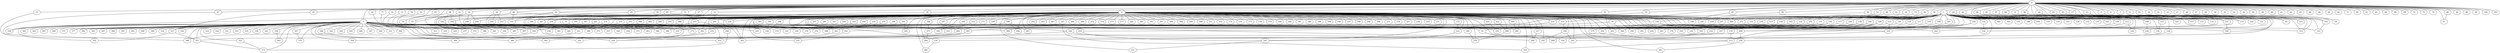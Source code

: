
graph graphname {
    0 -- 1
0 -- 2
0 -- 3
0 -- 4
0 -- 5
0 -- 6
0 -- 7
0 -- 8
0 -- 9
0 -- 10
0 -- 11
0 -- 12
0 -- 13
0 -- 14
0 -- 15
0 -- 16
0 -- 17
0 -- 18
0 -- 19
0 -- 20
0 -- 21
0 -- 22
0 -- 23
0 -- 24
0 -- 25
0 -- 26
0 -- 27
0 -- 28
0 -- 29
0 -- 30
0 -- 31
0 -- 32
0 -- 33
0 -- 34
0 -- 35
0 -- 36
0 -- 37
0 -- 38
0 -- 39
0 -- 40
0 -- 41
0 -- 42
0 -- 43
0 -- 44
0 -- 45
0 -- 46
0 -- 47
0 -- 48
0 -- 49
0 -- 50
0 -- 51
0 -- 52
0 -- 53
0 -- 54
0 -- 55
0 -- 56
0 -- 57
0 -- 58
0 -- 59
0 -- 60
0 -- 61
0 -- 62
0 -- 63
0 -- 64
0 -- 65
0 -- 66
0 -- 67
0 -- 68
0 -- 69
0 -- 70
0 -- 71
0 -- 72
0 -- 73
0 -- 74
0 -- 75
0 -- 76
0 -- 77
0 -- 78
0 -- 79
0 -- 80
0 -- 81
0 -- 82
0 -- 83
0 -- 84
0 -- 85
0 -- 86
0 -- 87
0 -- 88
0 -- 89
0 -- 90
0 -- 91
0 -- 92
0 -- 93
0 -- 94
0 -- 95
0 -- 96
0 -- 97
0 -- 98
0 -- 99
0 -- 100
0 -- 101
0 -- 102
0 -- 103
1 -- 128
1 -- 130
1 -- 131
1 -- 132
1 -- 133
1 -- 134
1 -- 129
1 -- 136
1 -- 137
1 -- 138
1 -- 139
1 -- 140
1 -- 141
1 -- 142
1 -- 143
1 -- 144
1 -- 145
1 -- 146
1 -- 147
1 -- 148
1 -- 149
1 -- 150
1 -- 151
1 -- 152
1 -- 153
1 -- 154
1 -- 155
1 -- 156
1 -- 157
1 -- 158
1 -- 159
1 -- 160
1 -- 161
1 -- 162
1 -- 163
1 -- 135
1 -- 104
1 -- 105
1 -- 106
1 -- 107
1 -- 108
1 -- 109
1 -- 110
1 -- 111
1 -- 112
1 -- 113
1 -- 114
1 -- 115
1 -- 116
1 -- 117
1 -- 118
1 -- 119
1 -- 120
1 -- 121
1 -- 122
1 -- 123
1 -- 124
1 -- 125
1 -- 126
1 -- 127
2 -- 164
2 -- 165
2 -- 166
2 -- 167
2 -- 168
2 -- 169
2 -- 170
2 -- 171
2 -- 172
2 -- 173
2 -- 174
2 -- 175
2 -- 176
2 -- 177
2 -- 178
2 -- 179
2 -- 180
2 -- 181
2 -- 182
2 -- 183
2 -- 184
2 -- 185
2 -- 186
2 -- 187
2 -- 188
2 -- 189
2 -- 190
2 -- 191
2 -- 192
2 -- 193
2 -- 194
2 -- 195
2 -- 196
2 -- 197
2 -- 198
2 -- 199
2 -- 200
2 -- 201
2 -- 202
2 -- 203
2 -- 204
2 -- 205
2 -- 206
2 -- 207
2 -- 208
2 -- 209
2 -- 210
2 -- 211
2 -- 212
2 -- 213
2 -- 214
2 -- 215
2 -- 216
2 -- 217
2 -- 218
2 -- 219
2 -- 220
2 -- 221
2 -- 222
2 -- 223
2 -- 224
2 -- 225
2 -- 226
2 -- 227
2 -- 228
2 -- 229
2 -- 230
2 -- 231
2 -- 232
2 -- 233
2 -- 234
2 -- 235
2 -- 236
2 -- 237
2 -- 238
2 -- 239
2 -- 240
2 -- 241
2 -- 242
2 -- 243
2 -- 244
2 -- 245
2 -- 246
2 -- 247
2 -- 248
2 -- 249
2 -- 250
2 -- 251
2 -- 252
2 -- 253
2 -- 254
2 -- 255
2 -- 256
2 -- 257
2 -- 258
2 -- 259
2 -- 260
2 -- 261
2 -- 262
2 -- 263
2 -- 264
2 -- 265
2 -- 266
2 -- 267
2 -- 268
2 -- 269
2 -- 270
2 -- 271
2 -- 272
2 -- 273
2 -- 274
2 -- 275
2 -- 276
2 -- 277
2 -- 278
2 -- 279
2 -- 280
2 -- 281
2 -- 282
2 -- 283
2 -- 284
2 -- 285
2 -- 286
2 -- 287
2 -- 288
2 -- 289
2 -- 290
2 -- 291
2 -- 292
2 -- 293
2 -- 294
2 -- 295
2 -- 296
2 -- 297
2 -- 298
2 -- 299
2 -- 300
2 -- 301
2 -- 302
2 -- 303
2 -- 304
2 -- 305
2 -- 306
2 -- 307
2 -- 308
2 -- 309
2 -- 310
2 -- 311
2 -- 312
2 -- 4
3 -- 313
3 -- 314
3 -- 315
3 -- 316
3 -- 317
3 -- 318
3 -- 319
3 -- 320
3 -- 321
3 -- 322
3 -- 323
3 -- 324
3 -- 325
3 -- 326
3 -- 327
3 -- 328
3 -- 329
3 -- 330
3 -- 331
3 -- 332
3 -- 333
3 -- 334
3 -- 335
3 -- 336
3 -- 337
3 -- 338
3 -- 339
3 -- 340
3 -- 341
3 -- 342
3 -- 343
3 -- 344
3 -- 345
3 -- 346
3 -- 347
3 -- 348
3 -- 349
3 -- 350
3 -- 351
3 -- 352
3 -- 353
3 -- 354
3 -- 355
3 -- 356
3 -- 357
3 -- 358
3 -- 359
3 -- 360
3 -- 361
3 -- 362
3 -- 363
3 -- 364
3 -- 365
3 -- 366
3 -- 367
3 -- 368
3 -- 369
3 -- 370
3 -- 371
3 -- 372
3 -- 373
3 -- 374
3 -- 375
3 -- 376
3 -- 377
3 -- 378
3 -- 379
3 -- 380
3 -- 381
3 -- 382
3 -- 383
3 -- 384
3 -- 385
3 -- 386
3 -- 387
3 -- 388
3 -- 389
3 -- 390
3 -- 391
3 -- 392
3 -- 393
3 -- 394
3 -- 395
3 -- 396
3 -- 397
3 -- 398
3 -- 399
3 -- 52
3 -- 258
4 -- 328
5 -- 58
8 -- 356
11 -- 225
11 -- 55
12 -- 291
12 -- 191
13 -- 368
14 -- 313
15 -- 337
17 -- 143
18 -- 397
18 -- 395
18 -- 288
18 -- 209
19 -- 157
19 -- 133
20 -- 62
20 -- 101
20 -- 315
23 -- 102
24 -- 317
31 -- 329
32 -- 271
35 -- 292
37 -- 338
39 -- 114
45 -- 340
47 -- 74
48 -- 257
50 -- 104
51 -- 260
52 -- 185
52 -- 154
53 -- 254
54 -- 281
54 -- 252
54 -- 295
59 -- 214
65 -- 386
66 -- 220
67 -- 353
70 -- 374
70 -- 394
71 -- 230
73 -- 105
74 -- 361
76 -- 319
77 -- 316
78 -- 372
80 -- 91
81 -- 226
81 -- 203
83 -- 315
84 -- 236
85 -- 199
87 -- 290
87 -- 226
87 -- 207
88 -- 131
88 -- 208
90 -- 150
90 -- 155
90 -- 361
92 -- 117
93 -- 315
94 -- 142
94 -- 194
94 -- 358
95 -- 118
95 -- 122
96 -- 155
96 -- 397
96 -- 153
97 -- 120
97 -- 122
98 -- 193
99 -- 395
99 -- 116
102 -- 143
104 -- 224
105 -- 264
107 -- 284
108 -- 236
111 -- 261
112 -- 144
112 -- 242
113 -- 339
115 -- 223
116 -- 156
117 -- 175
121 -- 388
123 -- 210
123 -- 332
124 -- 238
126 -- 301
127 -- 134
129 -- 394
130 -- 322
131 -- 356
136 -- 343
136 -- 208
138 -- 376
139 -- 256
140 -- 166
140 -- 319
142 -- 350
142 -- 328
142 -- 173
145 -- 378
146 -- 203
146 -- 265
148 -- 250
148 -- 213
148 -- 384
149 -- 205
150 -- 162
151 -- 202
152 -- 380
153 -- 182
158 -- 170
158 -- 210
159 -- 278
161 -- 216
162 -- 289
165 -- 375
166 -- 328
166 -- 280
167 -- 389
167 -- 310
168 -- 287
168 -- 294
168 -- 192
169 -- 279
170 -- 213
172 -- 222
180 -- 281
181 -- 338
182 -- 193
182 -- 185
183 -- 225
188 -- 273
192 -- 232
194 -- 202
195 -- 357
201 -- 305
202 -- 368
204 -- 326
208 -- 234
208 -- 238
210 -- 213
212 -- 292
213 -- 310
214 -- 222
215 -- 314
215 -- 334
217 -- 280
219 -- 245
221 -- 266
222 -- 245
223 -- 353
226 -- 303
230 -- 330
233 -- 380
234 -- 286
235 -- 393
238 -- 309
239 -- 364
245 -- 251
248 -- 321
253 -- 340
255 -- 332
264 -- 314
265 -- 355
265 -- 303
266 -- 279
270 -- 381
273 -- 284
276 -- 350
283 -- 396
291 -- 296
291 -- 303
296 -- 379
298 -- 338
300 -- 373
302 -- 397
307 -- 317
317 -- 353
317 -- 352
321 -- 366
325 -- 379
327 -- 370
343 -- 385
348 -- 380
350 -- 354
353 -- 379
359 -- 365

}

